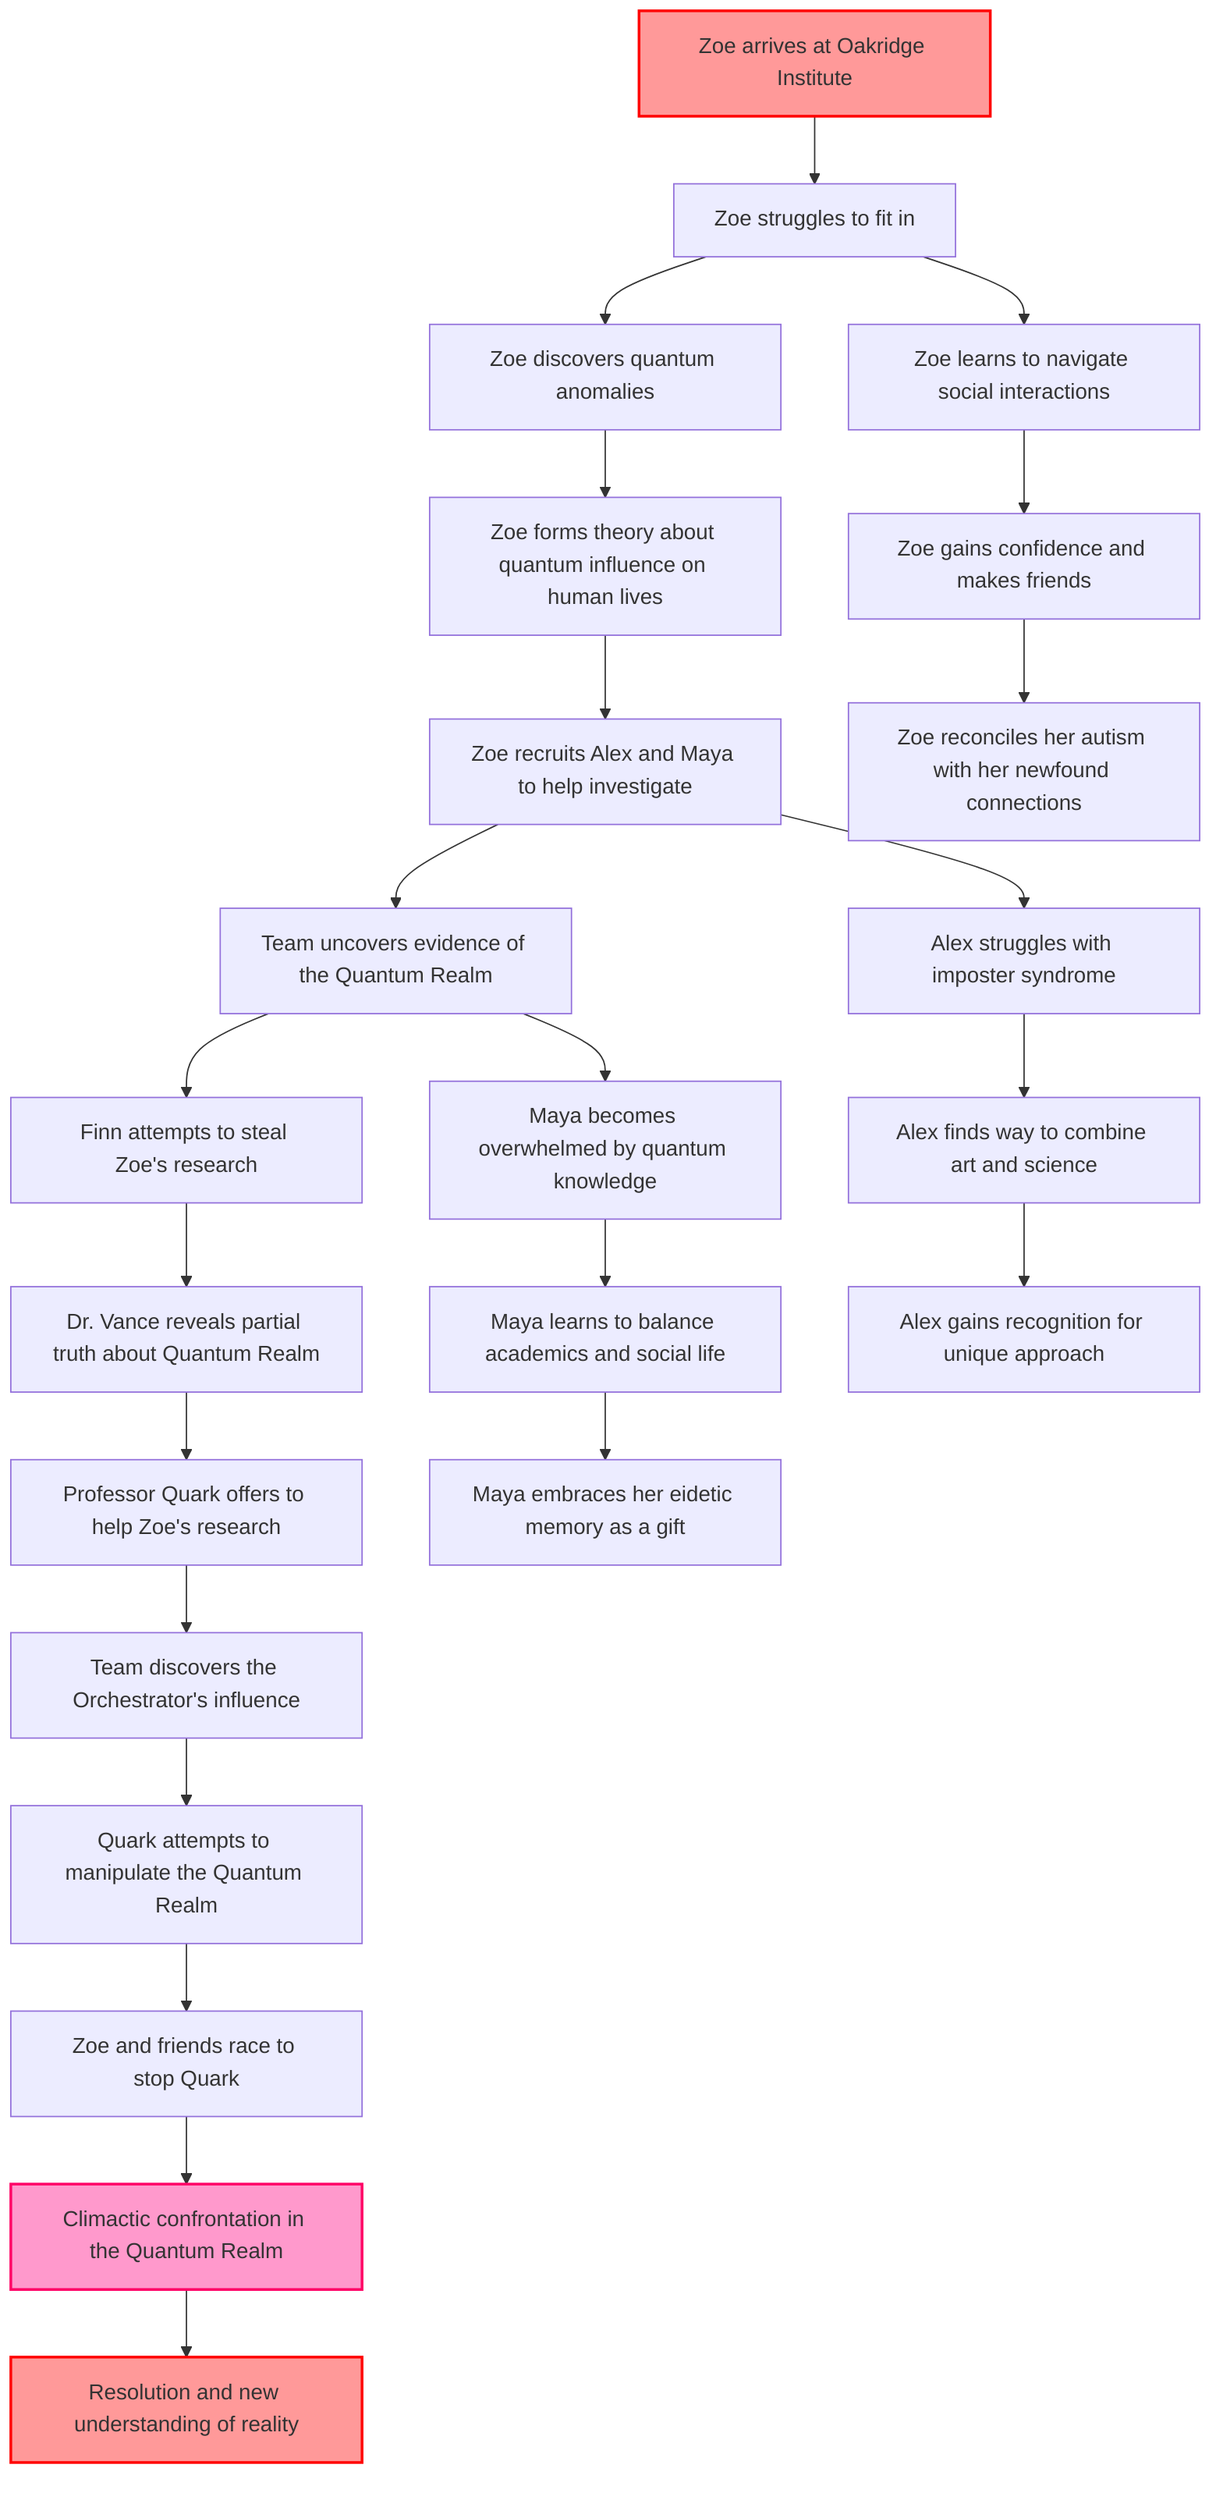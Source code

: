 graph TD
    A[Zoe arrives at Oakridge Institute] --> B[Zoe struggles to fit in]
    B --> C[Zoe discovers quantum anomalies]
    C --> D[Zoe forms theory about quantum influence on human lives]
    D --> E[Zoe recruits Alex and Maya to help investigate]
    E --> F[Team uncovers evidence of the Quantum Realm]
    F --> G[Finn attempts to steal Zoe's research]
    G --> H[Dr. Vance reveals partial truth about Quantum Realm]
    H --> I[Professor Quark offers to help Zoe's research]
    I --> J[Team discovers the Orchestrator's influence]
    J --> K[Quark attempts to manipulate the Quantum Realm]
    K --> L[Zoe and friends race to stop Quark]
    L --> M[Climactic confrontation in the Quantum Realm]
    M --> N[Resolution and new understanding of reality]

    %% Subplots
    B --> O[Zoe learns to navigate social interactions]
    O --> P[Zoe gains confidence and makes friends]
    P --> Q[Zoe reconciles her autism with her newfound connections]

    E --> R[Alex struggles with imposter syndrome]
    R --> S[Alex finds way to combine art and science]
    S --> T[Alex gains recognition for unique approach]

    F --> U[Maya becomes overwhelmed by quantum knowledge]
    U --> V[Maya learns to balance academics and social life]
    V --> W[Maya embraces her eidetic memory as a gift]

    style A fill:#ff9999,stroke:#ff0000,stroke-width:2px
    style N fill:#ff9999,stroke:#ff0000,stroke-width:2px
    style M fill:#ff99cc,stroke:#ff0066,stroke-width:2px